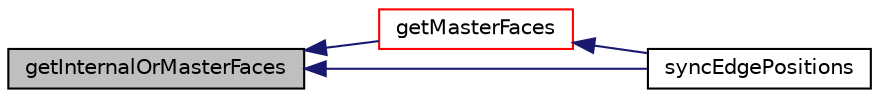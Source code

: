 digraph "getInternalOrMasterFaces"
{
  bgcolor="transparent";
  edge [fontname="Helvetica",fontsize="10",labelfontname="Helvetica",labelfontsize="10"];
  node [fontname="Helvetica",fontsize="10",shape=record];
  rankdir="LR";
  Node1 [label="getInternalOrMasterFaces",height=0.2,width=0.4,color="black", fillcolor="grey75", style="filled", fontcolor="black"];
  Node1 -> Node2 [dir="back",color="midnightblue",fontsize="10",style="solid",fontname="Helvetica"];
  Node2 [label="getMasterFaces",height=0.2,width=0.4,color="red",URL="$a02636.html#a46e7fd91866d97d6f21c35b1a892f0c4",tooltip="Get per face whether it is uncoupled or a master of a. "];
  Node2 -> Node3 [dir="back",color="midnightblue",fontsize="10",style="solid",fontname="Helvetica"];
  Node3 [label="syncEdgePositions",height=0.2,width=0.4,color="black",URL="$a02636.html#a0855467e61ed50e1853e9d586d9c2fc9",tooltip="Synchronize locations on selected edges. "];
  Node1 -> Node3 [dir="back",color="midnightblue",fontsize="10",style="solid",fontname="Helvetica"];
}
